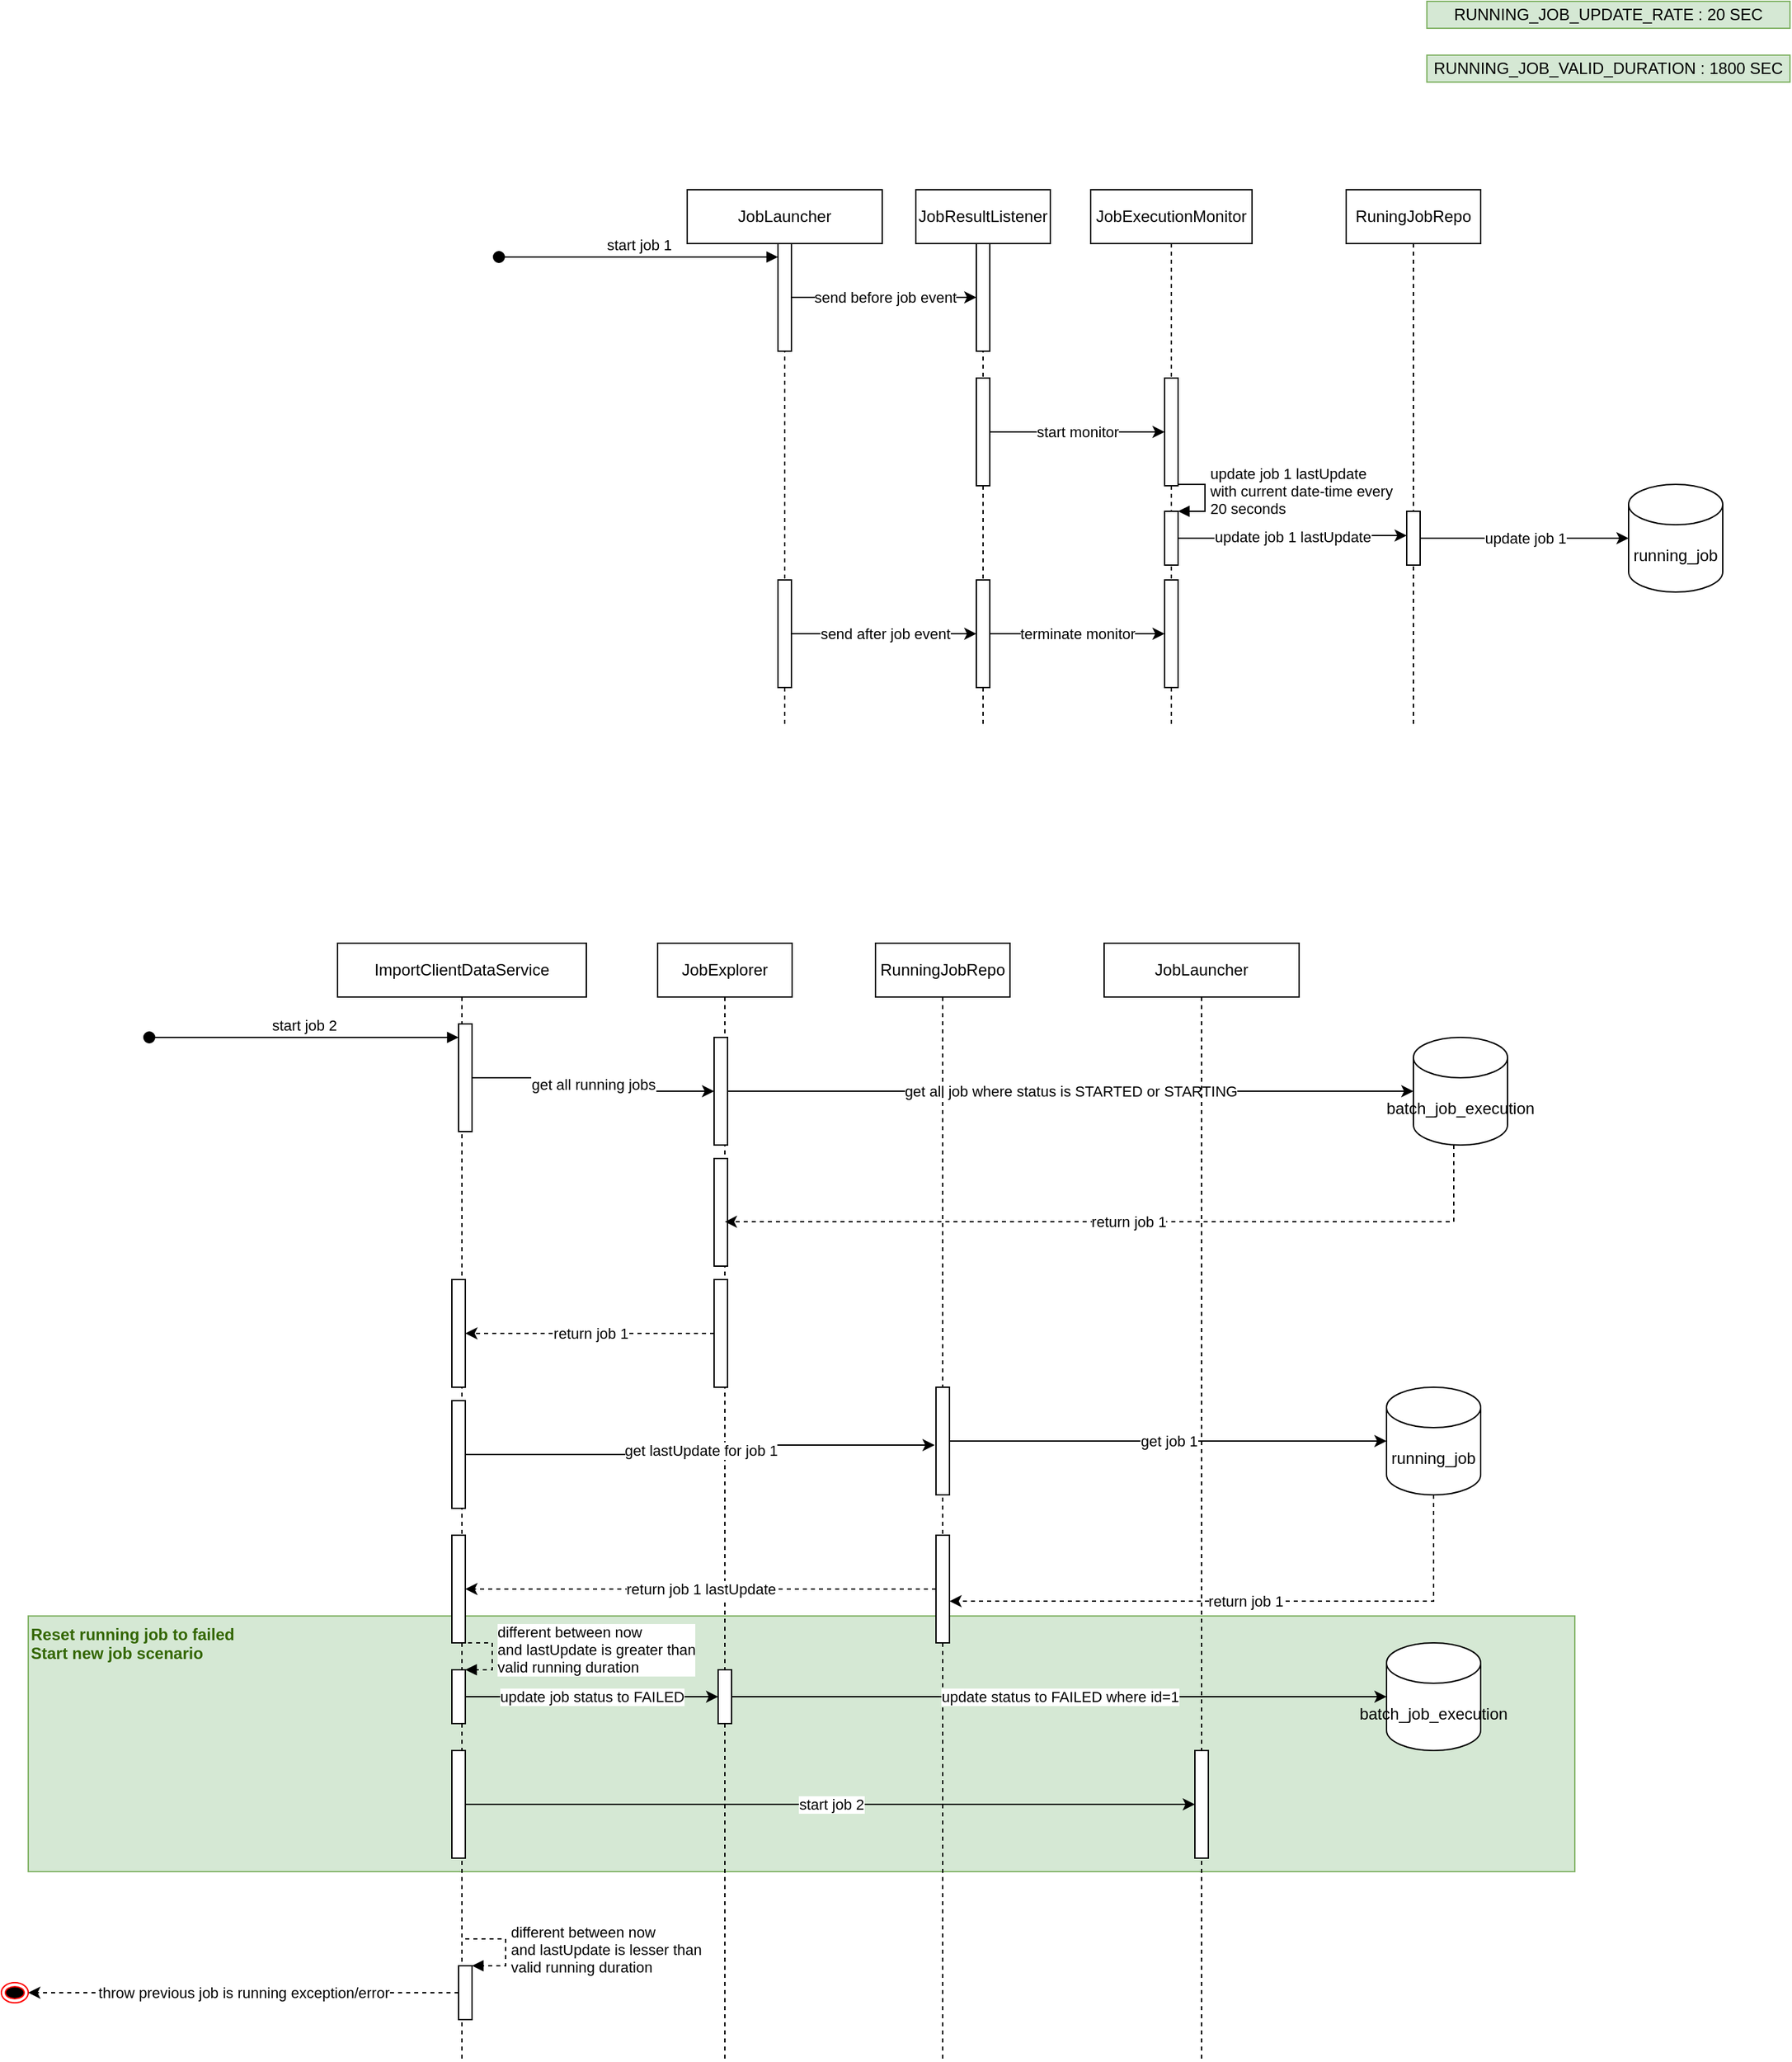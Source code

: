 <mxfile version="15.5.9" type="github">
  <diagram id="b_JwN8Kx61OKyOZPGAQf" name="Page-1">
    <mxGraphModel dx="2194" dy="802" grid="1" gridSize="10" guides="1" tooltips="1" connect="1" arrows="1" fold="1" page="1" pageScale="1" pageWidth="850" pageHeight="1100" math="0" shadow="0">
      <root>
        <mxCell id="0" />
        <mxCell id="1" parent="0" />
        <mxCell id="JN4VMpjm8h-r0COUKPYH-125" value="Reset running job to failed&lt;br&gt;Start new job scenario" style="rounded=0;whiteSpace=wrap;html=1;fontStyle=1;align=left;verticalAlign=top;fontSize=12;fillColor=#d5e8d4;strokeColor=#82b366;fontColor=#336600;" vertex="1" parent="1">
          <mxGeometry x="-550" y="1220" width="1150" height="190" as="geometry" />
        </mxCell>
        <mxCell id="JN4VMpjm8h-r0COUKPYH-2" value="RUNNING_JOB_UPDATE_RATE : 20 SEC" style="rounded=0;whiteSpace=wrap;html=1;fillColor=#d5e8d4;strokeColor=#82b366;" vertex="1" parent="1">
          <mxGeometry x="490" y="20" width="270" height="20" as="geometry" />
        </mxCell>
        <mxCell id="JN4VMpjm8h-r0COUKPYH-3" value="RUNNING_JOB_VALID_DURATION : 1800 SEC" style="rounded=0;whiteSpace=wrap;html=1;fillColor=#d5e8d4;strokeColor=#82b366;" vertex="1" parent="1">
          <mxGeometry x="490" y="60" width="270" height="20" as="geometry" />
        </mxCell>
        <mxCell id="JN4VMpjm8h-r0COUKPYH-7" value="JobLauncher" style="shape=umlLifeline;perimeter=lifelinePerimeter;whiteSpace=wrap;html=1;container=1;collapsible=0;recursiveResize=0;outlineConnect=0;" vertex="1" parent="1">
          <mxGeometry x="-60" y="160" width="145" height="400" as="geometry" />
        </mxCell>
        <mxCell id="JN4VMpjm8h-r0COUKPYH-11" value="" style="html=1;points=[];perimeter=orthogonalPerimeter;" vertex="1" parent="JN4VMpjm8h-r0COUKPYH-7">
          <mxGeometry x="67.5" y="40" width="10" height="80" as="geometry" />
        </mxCell>
        <mxCell id="JN4VMpjm8h-r0COUKPYH-12" value="start job 1" style="html=1;verticalAlign=bottom;startArrow=oval;endArrow=block;startSize=8;rounded=0;" edge="1" target="JN4VMpjm8h-r0COUKPYH-11" parent="JN4VMpjm8h-r0COUKPYH-7">
          <mxGeometry relative="1" as="geometry">
            <mxPoint x="-140" y="50" as="sourcePoint" />
          </mxGeometry>
        </mxCell>
        <mxCell id="JN4VMpjm8h-r0COUKPYH-49" value="" style="html=1;points=[];perimeter=orthogonalPerimeter;" vertex="1" parent="JN4VMpjm8h-r0COUKPYH-7">
          <mxGeometry x="67.5" y="290" width="10" height="80" as="geometry" />
        </mxCell>
        <mxCell id="JN4VMpjm8h-r0COUKPYH-8" value="JobExecutionMonitor" style="shape=umlLifeline;perimeter=lifelinePerimeter;whiteSpace=wrap;html=1;container=1;collapsible=0;recursiveResize=0;outlineConnect=0;" vertex="1" parent="1">
          <mxGeometry x="240" y="160" width="120" height="400" as="geometry" />
        </mxCell>
        <mxCell id="JN4VMpjm8h-r0COUKPYH-17" value="" style="html=1;points=[];perimeter=orthogonalPerimeter;" vertex="1" parent="JN4VMpjm8h-r0COUKPYH-8">
          <mxGeometry x="55" y="239" width="10" height="40" as="geometry" />
        </mxCell>
        <mxCell id="JN4VMpjm8h-r0COUKPYH-18" value="update job 1 lastUpdate&lt;br&gt;with current date-time every&lt;br&gt;20 seconds" style="edgeStyle=orthogonalEdgeStyle;html=1;align=left;spacingLeft=2;endArrow=block;rounded=0;entryX=1;entryY=0;" edge="1" target="JN4VMpjm8h-r0COUKPYH-17" parent="JN4VMpjm8h-r0COUKPYH-8">
          <mxGeometry relative="1" as="geometry">
            <mxPoint x="55" y="219" as="sourcePoint" />
            <Array as="points">
              <mxPoint x="85" y="219" />
            </Array>
          </mxGeometry>
        </mxCell>
        <mxCell id="JN4VMpjm8h-r0COUKPYH-34" value="" style="html=1;points=[];perimeter=orthogonalPerimeter;" vertex="1" parent="JN4VMpjm8h-r0COUKPYH-8">
          <mxGeometry x="55" y="140" width="10" height="80" as="geometry" />
        </mxCell>
        <mxCell id="JN4VMpjm8h-r0COUKPYH-58" value="" style="html=1;points=[];perimeter=orthogonalPerimeter;" vertex="1" parent="JN4VMpjm8h-r0COUKPYH-8">
          <mxGeometry x="55" y="290" width="10" height="80" as="geometry" />
        </mxCell>
        <mxCell id="JN4VMpjm8h-r0COUKPYH-9" value="running_job" style="shape=cylinder3;whiteSpace=wrap;html=1;boundedLbl=1;backgroundOutline=1;size=15;" vertex="1" parent="1">
          <mxGeometry x="640" y="379" width="70" height="80" as="geometry" />
        </mxCell>
        <mxCell id="JN4VMpjm8h-r0COUKPYH-26" value="JobResultListener" style="shape=umlLifeline;perimeter=lifelinePerimeter;whiteSpace=wrap;html=1;container=1;collapsible=0;recursiveResize=0;outlineConnect=0;" vertex="1" parent="1">
          <mxGeometry x="110" y="160" width="100" height="400" as="geometry" />
        </mxCell>
        <mxCell id="JN4VMpjm8h-r0COUKPYH-27" value="" style="html=1;points=[];perimeter=orthogonalPerimeter;" vertex="1" parent="JN4VMpjm8h-r0COUKPYH-26">
          <mxGeometry x="45" y="40" width="10" height="80" as="geometry" />
        </mxCell>
        <mxCell id="JN4VMpjm8h-r0COUKPYH-30" value="" style="html=1;points=[];perimeter=orthogonalPerimeter;" vertex="1" parent="JN4VMpjm8h-r0COUKPYH-26">
          <mxGeometry x="45" y="140" width="10" height="80" as="geometry" />
        </mxCell>
        <mxCell id="JN4VMpjm8h-r0COUKPYH-50" value="" style="html=1;points=[];perimeter=orthogonalPerimeter;" vertex="1" parent="JN4VMpjm8h-r0COUKPYH-26">
          <mxGeometry x="45" y="290" width="10" height="80" as="geometry" />
        </mxCell>
        <mxCell id="JN4VMpjm8h-r0COUKPYH-28" value="send before job event" style="edgeStyle=orthogonalEdgeStyle;rounded=0;orthogonalLoop=1;jettySize=auto;html=1;" edge="1" parent="1" source="JN4VMpjm8h-r0COUKPYH-11" target="JN4VMpjm8h-r0COUKPYH-27">
          <mxGeometry relative="1" as="geometry" />
        </mxCell>
        <mxCell id="JN4VMpjm8h-r0COUKPYH-35" value="start monitor" style="edgeStyle=orthogonalEdgeStyle;rounded=0;orthogonalLoop=1;jettySize=auto;html=1;" edge="1" parent="1" source="JN4VMpjm8h-r0COUKPYH-30" target="JN4VMpjm8h-r0COUKPYH-34">
          <mxGeometry relative="1" as="geometry" />
        </mxCell>
        <mxCell id="JN4VMpjm8h-r0COUKPYH-36" value="update job 1 lastUpdate" style="edgeStyle=orthogonalEdgeStyle;rounded=0;orthogonalLoop=1;jettySize=auto;html=1;entryX=0;entryY=0.45;entryDx=0;entryDy=0;entryPerimeter=0;" edge="1" parent="1" source="JN4VMpjm8h-r0COUKPYH-17" target="JN4VMpjm8h-r0COUKPYH-78">
          <mxGeometry relative="1" as="geometry" />
        </mxCell>
        <mxCell id="JN4VMpjm8h-r0COUKPYH-51" value="send after job event" style="edgeStyle=orthogonalEdgeStyle;rounded=0;orthogonalLoop=1;jettySize=auto;html=1;" edge="1" parent="1" source="JN4VMpjm8h-r0COUKPYH-49" target="JN4VMpjm8h-r0COUKPYH-50">
          <mxGeometry relative="1" as="geometry" />
        </mxCell>
        <mxCell id="JN4VMpjm8h-r0COUKPYH-59" value="terminate monitor" style="edgeStyle=orthogonalEdgeStyle;rounded=0;orthogonalLoop=1;jettySize=auto;html=1;" edge="1" parent="1" source="JN4VMpjm8h-r0COUKPYH-50" target="JN4VMpjm8h-r0COUKPYH-58">
          <mxGeometry relative="1" as="geometry" />
        </mxCell>
        <mxCell id="JN4VMpjm8h-r0COUKPYH-60" value="ImportClientDataService" style="shape=umlLifeline;perimeter=lifelinePerimeter;whiteSpace=wrap;html=1;container=1;collapsible=0;recursiveResize=0;outlineConnect=0;" vertex="1" parent="1">
          <mxGeometry x="-320" y="720" width="185" height="830" as="geometry" />
        </mxCell>
        <mxCell id="JN4VMpjm8h-r0COUKPYH-61" value="" style="html=1;points=[];perimeter=orthogonalPerimeter;" vertex="1" parent="JN4VMpjm8h-r0COUKPYH-60">
          <mxGeometry x="90" y="60" width="10" height="80" as="geometry" />
        </mxCell>
        <mxCell id="JN4VMpjm8h-r0COUKPYH-62" value="start job 2" style="html=1;verticalAlign=bottom;startArrow=oval;endArrow=block;startSize=8;rounded=0;" edge="1" target="JN4VMpjm8h-r0COUKPYH-61" parent="JN4VMpjm8h-r0COUKPYH-60">
          <mxGeometry relative="1" as="geometry">
            <mxPoint x="-140" y="70" as="sourcePoint" />
          </mxGeometry>
        </mxCell>
        <mxCell id="JN4VMpjm8h-r0COUKPYH-75" value="" style="html=1;points=[];perimeter=orthogonalPerimeter;" vertex="1" parent="JN4VMpjm8h-r0COUKPYH-60">
          <mxGeometry x="85" y="250" width="10" height="80" as="geometry" />
        </mxCell>
        <mxCell id="JN4VMpjm8h-r0COUKPYH-82" value="" style="html=1;points=[];perimeter=orthogonalPerimeter;" vertex="1" parent="JN4VMpjm8h-r0COUKPYH-60">
          <mxGeometry x="85" y="340" width="10" height="80" as="geometry" />
        </mxCell>
        <mxCell id="JN4VMpjm8h-r0COUKPYH-91" value="" style="html=1;points=[];perimeter=orthogonalPerimeter;" vertex="1" parent="JN4VMpjm8h-r0COUKPYH-60">
          <mxGeometry x="85" y="440" width="10" height="80" as="geometry" />
        </mxCell>
        <mxCell id="JN4VMpjm8h-r0COUKPYH-99" value="" style="html=1;points=[];perimeter=orthogonalPerimeter;" vertex="1" parent="JN4VMpjm8h-r0COUKPYH-60">
          <mxGeometry x="85" y="540" width="10" height="40" as="geometry" />
        </mxCell>
        <mxCell id="JN4VMpjm8h-r0COUKPYH-100" value="different between now &lt;br&gt;and lastUpdate is greater than &lt;br&gt;valid running duration" style="edgeStyle=orthogonalEdgeStyle;html=1;align=left;spacingLeft=2;endArrow=block;rounded=0;entryX=1;entryY=0;dashed=1;" edge="1" target="JN4VMpjm8h-r0COUKPYH-99" parent="JN4VMpjm8h-r0COUKPYH-60">
          <mxGeometry relative="1" as="geometry">
            <mxPoint x="85" y="520" as="sourcePoint" />
            <Array as="points">
              <mxPoint x="115" y="520" />
            </Array>
          </mxGeometry>
        </mxCell>
        <mxCell id="JN4VMpjm8h-r0COUKPYH-102" value="" style="html=1;points=[];perimeter=orthogonalPerimeter;" vertex="1" parent="JN4VMpjm8h-r0COUKPYH-60">
          <mxGeometry x="90" y="760" width="10" height="40" as="geometry" />
        </mxCell>
        <mxCell id="JN4VMpjm8h-r0COUKPYH-103" value="different between now &lt;br&gt;and lastUpdate is lesser than &lt;br&gt;valid running duration" style="edgeStyle=orthogonalEdgeStyle;html=1;align=left;spacingLeft=2;endArrow=block;rounded=0;entryX=1;entryY=0;dashed=1;" edge="1" parent="JN4VMpjm8h-r0COUKPYH-60" target="JN4VMpjm8h-r0COUKPYH-102">
          <mxGeometry relative="1" as="geometry">
            <mxPoint x="95" y="740" as="sourcePoint" />
            <Array as="points">
              <mxPoint x="125" y="740" />
            </Array>
          </mxGeometry>
        </mxCell>
        <mxCell id="JN4VMpjm8h-r0COUKPYH-119" value="" style="html=1;points=[];perimeter=orthogonalPerimeter;" vertex="1" parent="JN4VMpjm8h-r0COUKPYH-60">
          <mxGeometry x="85" y="600" width="10" height="80" as="geometry" />
        </mxCell>
        <mxCell id="JN4VMpjm8h-r0COUKPYH-66" value="JobExplorer" style="shape=umlLifeline;perimeter=lifelinePerimeter;whiteSpace=wrap;html=1;container=1;collapsible=0;recursiveResize=0;outlineConnect=0;" vertex="1" parent="1">
          <mxGeometry x="-82" y="720" width="100" height="830" as="geometry" />
        </mxCell>
        <mxCell id="JN4VMpjm8h-r0COUKPYH-67" value="" style="html=1;points=[];perimeter=orthogonalPerimeter;" vertex="1" parent="JN4VMpjm8h-r0COUKPYH-66">
          <mxGeometry x="42" y="70" width="10" height="80" as="geometry" />
        </mxCell>
        <mxCell id="JN4VMpjm8h-r0COUKPYH-71" value="" style="html=1;points=[];perimeter=orthogonalPerimeter;" vertex="1" parent="JN4VMpjm8h-r0COUKPYH-66">
          <mxGeometry x="42" y="160" width="10" height="80" as="geometry" />
        </mxCell>
        <mxCell id="JN4VMpjm8h-r0COUKPYH-73" value="" style="html=1;points=[];perimeter=orthogonalPerimeter;" vertex="1" parent="JN4VMpjm8h-r0COUKPYH-66">
          <mxGeometry x="42" y="250" width="10" height="80" as="geometry" />
        </mxCell>
        <mxCell id="JN4VMpjm8h-r0COUKPYH-111" value="" style="html=1;points=[];perimeter=orthogonalPerimeter;" vertex="1" parent="JN4VMpjm8h-r0COUKPYH-66">
          <mxGeometry x="45" y="540" width="10" height="40" as="geometry" />
        </mxCell>
        <mxCell id="JN4VMpjm8h-r0COUKPYH-68" value="get all running jobs" style="edgeStyle=orthogonalEdgeStyle;rounded=0;orthogonalLoop=1;jettySize=auto;html=1;" edge="1" parent="1" source="JN4VMpjm8h-r0COUKPYH-61" target="JN4VMpjm8h-r0COUKPYH-67">
          <mxGeometry relative="1" as="geometry" />
        </mxCell>
        <mxCell id="JN4VMpjm8h-r0COUKPYH-72" value="return job 1" style="edgeStyle=orthogonalEdgeStyle;rounded=0;orthogonalLoop=1;jettySize=auto;html=1;entryX=0.8;entryY=0.588;entryDx=0;entryDy=0;entryPerimeter=0;dashed=1;" edge="1" parent="1" source="JN4VMpjm8h-r0COUKPYH-69" target="JN4VMpjm8h-r0COUKPYH-71">
          <mxGeometry relative="1" as="geometry">
            <Array as="points">
              <mxPoint x="510" y="927" />
            </Array>
          </mxGeometry>
        </mxCell>
        <mxCell id="JN4VMpjm8h-r0COUKPYH-69" value="batch_job_execution" style="shape=cylinder3;whiteSpace=wrap;html=1;boundedLbl=1;backgroundOutline=1;size=15;" vertex="1" parent="1">
          <mxGeometry x="480" y="790" width="70" height="80" as="geometry" />
        </mxCell>
        <mxCell id="JN4VMpjm8h-r0COUKPYH-70" value="get all job where status is STARTED or STARTING" style="edgeStyle=orthogonalEdgeStyle;rounded=0;orthogonalLoop=1;jettySize=auto;html=1;" edge="1" parent="1" source="JN4VMpjm8h-r0COUKPYH-67" target="JN4VMpjm8h-r0COUKPYH-69">
          <mxGeometry relative="1" as="geometry" />
        </mxCell>
        <mxCell id="JN4VMpjm8h-r0COUKPYH-76" value="return job 1" style="edgeStyle=orthogonalEdgeStyle;rounded=0;orthogonalLoop=1;jettySize=auto;html=1;dashed=1;" edge="1" parent="1" source="JN4VMpjm8h-r0COUKPYH-73" target="JN4VMpjm8h-r0COUKPYH-75">
          <mxGeometry relative="1" as="geometry" />
        </mxCell>
        <mxCell id="JN4VMpjm8h-r0COUKPYH-77" value="RuningJobRepo" style="shape=umlLifeline;perimeter=lifelinePerimeter;whiteSpace=wrap;html=1;container=1;collapsible=0;recursiveResize=0;outlineConnect=0;" vertex="1" parent="1">
          <mxGeometry x="430" y="160" width="100" height="400" as="geometry" />
        </mxCell>
        <mxCell id="JN4VMpjm8h-r0COUKPYH-78" value="" style="html=1;points=[];perimeter=orthogonalPerimeter;" vertex="1" parent="JN4VMpjm8h-r0COUKPYH-77">
          <mxGeometry x="45" y="239" width="10" height="40" as="geometry" />
        </mxCell>
        <mxCell id="JN4VMpjm8h-r0COUKPYH-80" value="update job 1" style="edgeStyle=orthogonalEdgeStyle;rounded=0;orthogonalLoop=1;jettySize=auto;html=1;" edge="1" parent="1" source="JN4VMpjm8h-r0COUKPYH-78" target="JN4VMpjm8h-r0COUKPYH-9">
          <mxGeometry relative="1" as="geometry" />
        </mxCell>
        <mxCell id="JN4VMpjm8h-r0COUKPYH-81" value="RunningJobRepo" style="shape=umlLifeline;perimeter=lifelinePerimeter;whiteSpace=wrap;html=1;container=1;collapsible=0;recursiveResize=0;outlineConnect=0;" vertex="1" parent="1">
          <mxGeometry x="80" y="720" width="100" height="830" as="geometry" />
        </mxCell>
        <mxCell id="JN4VMpjm8h-r0COUKPYH-85" value="" style="html=1;points=[];perimeter=orthogonalPerimeter;" vertex="1" parent="JN4VMpjm8h-r0COUKPYH-81">
          <mxGeometry x="45" y="330" width="10" height="80" as="geometry" />
        </mxCell>
        <mxCell id="JN4VMpjm8h-r0COUKPYH-89" value="" style="html=1;points=[];perimeter=orthogonalPerimeter;" vertex="1" parent="JN4VMpjm8h-r0COUKPYH-81">
          <mxGeometry x="45" y="440" width="10" height="80" as="geometry" />
        </mxCell>
        <mxCell id="JN4VMpjm8h-r0COUKPYH-84" value="get lastUpdate for job 1" style="edgeStyle=orthogonalEdgeStyle;rounded=0;orthogonalLoop=1;jettySize=auto;html=1;entryX=-0.1;entryY=0.538;entryDx=0;entryDy=0;entryPerimeter=0;" edge="1" parent="1" source="JN4VMpjm8h-r0COUKPYH-82" target="JN4VMpjm8h-r0COUKPYH-85">
          <mxGeometry relative="1" as="geometry">
            <mxPoint x="30" y="1200" as="targetPoint" />
          </mxGeometry>
        </mxCell>
        <mxCell id="JN4VMpjm8h-r0COUKPYH-90" value="return job 1" style="edgeStyle=orthogonalEdgeStyle;rounded=0;orthogonalLoop=1;jettySize=auto;html=1;entryX=1;entryY=0.613;entryDx=0;entryDy=0;entryPerimeter=0;dashed=1;" edge="1" parent="1" source="JN4VMpjm8h-r0COUKPYH-87" target="JN4VMpjm8h-r0COUKPYH-89">
          <mxGeometry relative="1" as="geometry">
            <Array as="points">
              <mxPoint x="495" y="1209" />
            </Array>
          </mxGeometry>
        </mxCell>
        <mxCell id="JN4VMpjm8h-r0COUKPYH-87" value="running_job" style="shape=cylinder3;whiteSpace=wrap;html=1;boundedLbl=1;backgroundOutline=1;size=15;" vertex="1" parent="1">
          <mxGeometry x="460" y="1050" width="70" height="80" as="geometry" />
        </mxCell>
        <mxCell id="JN4VMpjm8h-r0COUKPYH-88" value="get job 1" style="edgeStyle=orthogonalEdgeStyle;rounded=0;orthogonalLoop=1;jettySize=auto;html=1;entryX=0;entryY=0.5;entryDx=0;entryDy=0;entryPerimeter=0;" edge="1" parent="1" source="JN4VMpjm8h-r0COUKPYH-85" target="JN4VMpjm8h-r0COUKPYH-87">
          <mxGeometry relative="1" as="geometry" />
        </mxCell>
        <mxCell id="JN4VMpjm8h-r0COUKPYH-92" value="return job 1 lastUpdate" style="edgeStyle=orthogonalEdgeStyle;rounded=0;orthogonalLoop=1;jettySize=auto;html=1;dashed=1;" edge="1" parent="1" source="JN4VMpjm8h-r0COUKPYH-89" target="JN4VMpjm8h-r0COUKPYH-91">
          <mxGeometry relative="1" as="geometry" />
        </mxCell>
        <mxCell id="JN4VMpjm8h-r0COUKPYH-112" value="update job status to FAILED" style="edgeStyle=orthogonalEdgeStyle;rounded=0;orthogonalLoop=1;jettySize=auto;html=1;" edge="1" parent="1" source="JN4VMpjm8h-r0COUKPYH-99" target="JN4VMpjm8h-r0COUKPYH-111">
          <mxGeometry relative="1" as="geometry" />
        </mxCell>
        <mxCell id="JN4VMpjm8h-r0COUKPYH-113" value="batch_job_execution" style="shape=cylinder3;whiteSpace=wrap;html=1;boundedLbl=1;backgroundOutline=1;size=15;" vertex="1" parent="1">
          <mxGeometry x="460" y="1240" width="70" height="80" as="geometry" />
        </mxCell>
        <mxCell id="JN4VMpjm8h-r0COUKPYH-114" value="update status to FAILED where id=1" style="edgeStyle=orthogonalEdgeStyle;rounded=0;orthogonalLoop=1;jettySize=auto;html=1;" edge="1" parent="1" source="JN4VMpjm8h-r0COUKPYH-111" target="JN4VMpjm8h-r0COUKPYH-113">
          <mxGeometry relative="1" as="geometry" />
        </mxCell>
        <mxCell id="JN4VMpjm8h-r0COUKPYH-115" value="JobLauncher" style="shape=umlLifeline;perimeter=lifelinePerimeter;whiteSpace=wrap;html=1;container=1;collapsible=0;recursiveResize=0;outlineConnect=0;" vertex="1" parent="1">
          <mxGeometry x="250" y="720" width="145" height="830" as="geometry" />
        </mxCell>
        <mxCell id="JN4VMpjm8h-r0COUKPYH-120" value="" style="html=1;points=[];perimeter=orthogonalPerimeter;" vertex="1" parent="JN4VMpjm8h-r0COUKPYH-115">
          <mxGeometry x="67.5" y="600" width="10" height="80" as="geometry" />
        </mxCell>
        <mxCell id="JN4VMpjm8h-r0COUKPYH-121" value="start job 2" style="edgeStyle=orthogonalEdgeStyle;rounded=0;orthogonalLoop=1;jettySize=auto;html=1;" edge="1" parent="1" source="JN4VMpjm8h-r0COUKPYH-119" target="JN4VMpjm8h-r0COUKPYH-120">
          <mxGeometry relative="1" as="geometry" />
        </mxCell>
        <mxCell id="JN4VMpjm8h-r0COUKPYH-122" value="" style="ellipse;html=1;shape=endState;fillColor=#000000;strokeColor=#ff0000;" vertex="1" parent="1">
          <mxGeometry x="-570" y="1492.5" width="20" height="15" as="geometry" />
        </mxCell>
        <mxCell id="JN4VMpjm8h-r0COUKPYH-123" value="throw previous job is running exception/error" style="edgeStyle=orthogonalEdgeStyle;rounded=0;orthogonalLoop=1;jettySize=auto;html=1;entryX=1;entryY=0.5;entryDx=0;entryDy=0;dashed=1;" edge="1" parent="1" source="JN4VMpjm8h-r0COUKPYH-102" target="JN4VMpjm8h-r0COUKPYH-122">
          <mxGeometry relative="1" as="geometry" />
        </mxCell>
      </root>
    </mxGraphModel>
  </diagram>
</mxfile>
